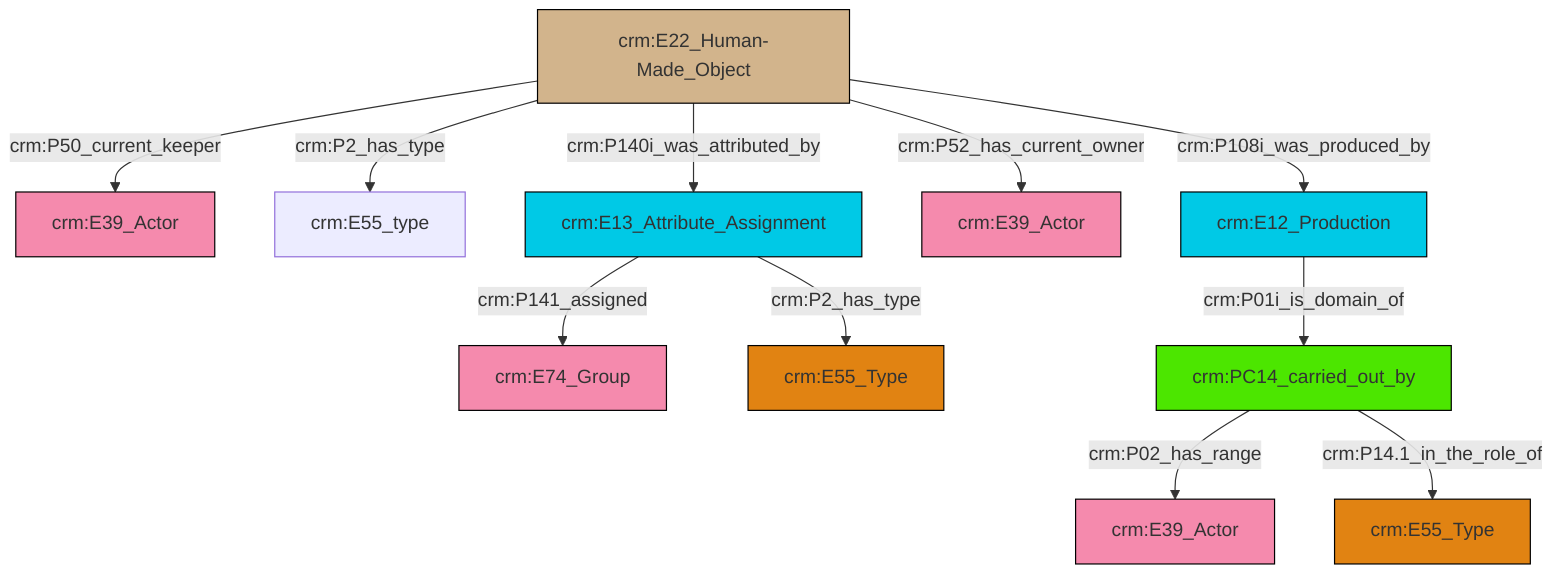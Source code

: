 graph TD
classDef Literal fill:#f2f2f2,stroke:#000000;
classDef CRM_Entity fill:#FFFFFF,stroke:#000000;
classDef Temporal_Entity fill:#00C9E6, stroke:#000000;
classDef Type fill:#E18312, stroke:#000000;
classDef Time-Span fill:#2C9C91, stroke:#000000;
classDef Appellation fill:#FFEB7F, stroke:#000000;
classDef Place fill:#008836, stroke:#000000;
classDef Persistent_Item fill:#B266B2, stroke:#000000;
classDef Conceptual_Object fill:#FFD700, stroke:#000000;
classDef Physical_Thing fill:#D2B48C, stroke:#000000;
classDef Actor fill:#f58aad, stroke:#000000;
classDef PC_Classes fill:#4ce600, stroke:#000000;
classDef Multi fill:#cccccc,stroke:#000000;

4["crm:PC14_carried_out_by"]:::PC_Classes -->|crm:P02_has_range| 2["crm:E39_Actor"]:::Actor
5["crm:E12_Production"]:::Temporal_Entity -->|crm:P01i_is_domain_of| 4["crm:PC14_carried_out_by"]:::PC_Classes
6["crm:E22_Human-Made_Object"]:::Physical_Thing -->|crm:P50_current_keeper| 7["crm:E39_Actor"]:::Actor
4["crm:PC14_carried_out_by"]:::PC_Classes -->|crm:P14.1_in_the_role_of| 10["crm:E55_Type"]:::Type
6["crm:E22_Human-Made_Object"]:::Physical_Thing -->|crm:P2_has_type| 11["crm:E55_type"]:::Default
8["crm:E13_Attribute_Assignment"]:::Temporal_Entity -->|crm:P141_assigned| 12["crm:E74_Group"]:::Actor
6["crm:E22_Human-Made_Object"]:::Physical_Thing -->|crm:P140i_was_attributed_by| 8["crm:E13_Attribute_Assignment"]:::Temporal_Entity
6["crm:E22_Human-Made_Object"]:::Physical_Thing -->|crm:P52_has_current_owner| 15["crm:E39_Actor"]:::Actor
8["crm:E13_Attribute_Assignment"]:::Temporal_Entity -->|crm:P2_has_type| 0["crm:E55_Type"]:::Type
6["crm:E22_Human-Made_Object"]:::Physical_Thing -->|crm:P108i_was_produced_by| 5["crm:E12_Production"]:::Temporal_Entity